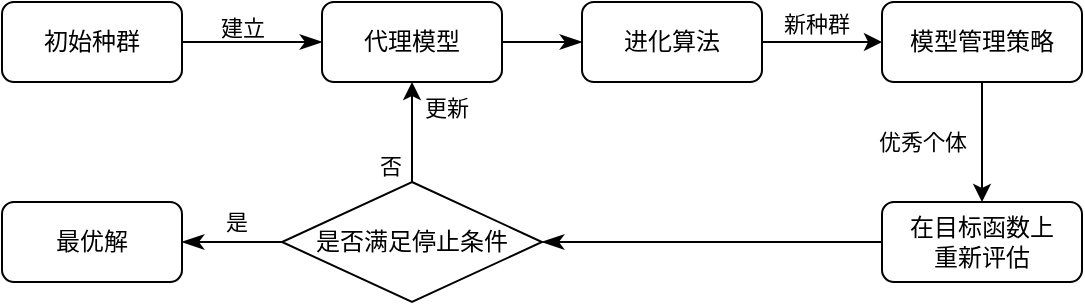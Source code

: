 <mxfile version="24.3.1" type="github">
  <diagram id="C5RBs43oDa-KdzZeNtuy" name="Page-1">
    <mxGraphModel dx="1267" dy="779" grid="1" gridSize="10" guides="1" tooltips="1" connect="1" arrows="1" fold="1" page="1" pageScale="1" pageWidth="827" pageHeight="1169" math="0" shadow="0">
      <root>
        <mxCell id="WIyWlLk6GJQsqaUBKTNV-0" />
        <mxCell id="WIyWlLk6GJQsqaUBKTNV-1" parent="WIyWlLk6GJQsqaUBKTNV-0" />
        <mxCell id="mD8YMEPqJVO0ofPtoKmY-0" value="" style="rounded=0;html=1;jettySize=auto;orthogonalLoop=1;fontSize=11;endArrow=classicThin;endFill=1;endSize=8;strokeWidth=1;shadow=0;labelBackgroundColor=none;edgeStyle=orthogonalEdgeStyle;strokeColor=#000000;" parent="WIyWlLk6GJQsqaUBKTNV-1" source="mD8YMEPqJVO0ofPtoKmY-2" target="mD8YMEPqJVO0ofPtoKmY-5" edge="1">
          <mxGeometry relative="1" as="geometry">
            <mxPoint x="170" y="210" as="targetPoint" />
          </mxGeometry>
        </mxCell>
        <mxCell id="mD8YMEPqJVO0ofPtoKmY-1" value="建立" style="edgeLabel;html=1;align=center;verticalAlign=middle;resizable=0;points=[];fontFamily=Helvetica;fontSize=11;fontColor=default;labelBackgroundColor=none;" parent="mD8YMEPqJVO0ofPtoKmY-0" vertex="1" connectable="0">
          <mxGeometry x="-0.45" y="4" relative="1" as="geometry">
            <mxPoint x="10" y="-3" as="offset" />
          </mxGeometry>
        </mxCell>
        <mxCell id="mD8YMEPqJVO0ofPtoKmY-2" value="初始种群" style="rounded=1;whiteSpace=wrap;html=1;fontSize=12;glass=0;strokeWidth=1;shadow=0;" parent="WIyWlLk6GJQsqaUBKTNV-1" vertex="1">
          <mxGeometry x="20" y="190" width="90" height="40" as="geometry" />
        </mxCell>
        <mxCell id="mD8YMEPqJVO0ofPtoKmY-3" value="" style="edgeStyle=orthogonalEdgeStyle;rounded=0;orthogonalLoop=1;jettySize=auto;html=1;endArrow=classicThin;endFill=1;endSize=8;" parent="WIyWlLk6GJQsqaUBKTNV-1" source="mD8YMEPqJVO0ofPtoKmY-5" target="mD8YMEPqJVO0ofPtoKmY-8" edge="1">
          <mxGeometry relative="1" as="geometry" />
        </mxCell>
        <mxCell id="mD8YMEPqJVO0ofPtoKmY-5" value="代理模型" style="rounded=1;whiteSpace=wrap;html=1;" parent="WIyWlLk6GJQsqaUBKTNV-1" vertex="1">
          <mxGeometry x="180" y="190" width="90" height="40" as="geometry" />
        </mxCell>
        <mxCell id="mD8YMEPqJVO0ofPtoKmY-22" style="edgeStyle=orthogonalEdgeStyle;rounded=0;orthogonalLoop=1;jettySize=auto;html=1;exitX=1;exitY=0.5;exitDx=0;exitDy=0;entryX=0;entryY=0.5;entryDx=0;entryDy=0;" parent="WIyWlLk6GJQsqaUBKTNV-1" source="mD8YMEPqJVO0ofPtoKmY-8" target="mD8YMEPqJVO0ofPtoKmY-20" edge="1">
          <mxGeometry relative="1" as="geometry" />
        </mxCell>
        <mxCell id="mD8YMEPqJVO0ofPtoKmY-24" value="新种群" style="edgeLabel;html=1;align=center;verticalAlign=middle;resizable=0;points=[];" parent="mD8YMEPqJVO0ofPtoKmY-22" vertex="1" connectable="0">
          <mxGeometry x="-0.1" y="3" relative="1" as="geometry">
            <mxPoint y="-6" as="offset" />
          </mxGeometry>
        </mxCell>
        <mxCell id="mD8YMEPqJVO0ofPtoKmY-8" value="进化算法" style="whiteSpace=wrap;html=1;rounded=1;" parent="WIyWlLk6GJQsqaUBKTNV-1" vertex="1">
          <mxGeometry x="310" y="190" width="90" height="40" as="geometry" />
        </mxCell>
        <mxCell id="mD8YMEPqJVO0ofPtoKmY-9" value="" style="edgeStyle=orthogonalEdgeStyle;rounded=0;orthogonalLoop=1;jettySize=auto;html=1;shadow=0;strokeColor=#000000;strokeWidth=1;align=center;verticalAlign=middle;fontFamily=Helvetica;fontSize=11;fontColor=default;labelBackgroundColor=none;endArrow=classicThin;endFill=1;endSize=8;exitX=0;exitY=0.5;exitDx=0;exitDy=0;" parent="WIyWlLk6GJQsqaUBKTNV-1" source="mD8YMEPqJVO0ofPtoKmY-10" target="mD8YMEPqJVO0ofPtoKmY-16" edge="1">
          <mxGeometry relative="1" as="geometry" />
        </mxCell>
        <mxCell id="mD8YMEPqJVO0ofPtoKmY-10" value="在目标函数上&lt;div&gt;重新评估&lt;/div&gt;" style="whiteSpace=wrap;html=1;rounded=1;" parent="WIyWlLk6GJQsqaUBKTNV-1" vertex="1">
          <mxGeometry x="460" y="290" width="100" height="40" as="geometry" />
        </mxCell>
        <mxCell id="mD8YMEPqJVO0ofPtoKmY-14" value="" style="edgeStyle=orthogonalEdgeStyle;rounded=0;orthogonalLoop=1;jettySize=auto;html=1;shadow=0;strokeColor=#000000;strokeWidth=1;align=center;verticalAlign=middle;fontFamily=Helvetica;fontSize=12;fontColor=default;labelBackgroundColor=none;endArrow=classicThin;endFill=1;endSize=8;" parent="WIyWlLk6GJQsqaUBKTNV-1" source="mD8YMEPqJVO0ofPtoKmY-16" target="mD8YMEPqJVO0ofPtoKmY-17" edge="1">
          <mxGeometry relative="1" as="geometry" />
        </mxCell>
        <mxCell id="mD8YMEPqJVO0ofPtoKmY-15" value="是" style="edgeLabel;html=1;align=center;verticalAlign=middle;resizable=0;points=[];rounded=1;strokeColor=default;fontFamily=Helvetica;fontSize=11;fontColor=default;fillColor=default;" parent="mD8YMEPqJVO0ofPtoKmY-14" vertex="1" connectable="0">
          <mxGeometry x="-0.32" y="2" relative="1" as="geometry">
            <mxPoint x="-6" y="-12" as="offset" />
          </mxGeometry>
        </mxCell>
        <mxCell id="mD8YMEPqJVO0ofPtoKmY-25" style="edgeStyle=orthogonalEdgeStyle;rounded=0;orthogonalLoop=1;jettySize=auto;html=1;exitX=0.5;exitY=0;exitDx=0;exitDy=0;entryX=0.5;entryY=1;entryDx=0;entryDy=0;" parent="WIyWlLk6GJQsqaUBKTNV-1" source="mD8YMEPqJVO0ofPtoKmY-16" target="mD8YMEPqJVO0ofPtoKmY-5" edge="1">
          <mxGeometry relative="1" as="geometry" />
        </mxCell>
        <mxCell id="mD8YMEPqJVO0ofPtoKmY-26" value="否" style="edgeLabel;html=1;align=center;verticalAlign=middle;resizable=0;points=[];" parent="mD8YMEPqJVO0ofPtoKmY-25" vertex="1" connectable="0">
          <mxGeometry y="-2" relative="1" as="geometry">
            <mxPoint x="-13" y="17" as="offset" />
          </mxGeometry>
        </mxCell>
        <mxCell id="mD8YMEPqJVO0ofPtoKmY-28" value="更新" style="edgeLabel;html=1;align=center;verticalAlign=middle;resizable=0;points=[];" parent="mD8YMEPqJVO0ofPtoKmY-25" vertex="1" connectable="0">
          <mxGeometry x="0.219" y="-3" relative="1" as="geometry">
            <mxPoint x="14" y="-7" as="offset" />
          </mxGeometry>
        </mxCell>
        <mxCell id="mD8YMEPqJVO0ofPtoKmY-16" value="是否满足停止条件" style="rhombus;whiteSpace=wrap;html=1;rounded=0;" parent="WIyWlLk6GJQsqaUBKTNV-1" vertex="1">
          <mxGeometry x="160" y="280" width="130" height="60" as="geometry" />
        </mxCell>
        <mxCell id="mD8YMEPqJVO0ofPtoKmY-17" value="最优解" style="whiteSpace=wrap;html=1;rounded=1;" parent="WIyWlLk6GJQsqaUBKTNV-1" vertex="1">
          <mxGeometry x="20" y="290" width="90" height="40" as="geometry" />
        </mxCell>
        <mxCell id="mD8YMEPqJVO0ofPtoKmY-23" style="edgeStyle=orthogonalEdgeStyle;rounded=0;orthogonalLoop=1;jettySize=auto;html=1;exitX=0.5;exitY=1;exitDx=0;exitDy=0;entryX=0.5;entryY=0;entryDx=0;entryDy=0;" parent="WIyWlLk6GJQsqaUBKTNV-1" source="mD8YMEPqJVO0ofPtoKmY-20" target="mD8YMEPqJVO0ofPtoKmY-10" edge="1">
          <mxGeometry relative="1" as="geometry" />
        </mxCell>
        <mxCell id="mD8YMEPqJVO0ofPtoKmY-27" value="优秀个体" style="edgeLabel;html=1;align=center;verticalAlign=middle;resizable=0;points=[];" parent="mD8YMEPqJVO0ofPtoKmY-23" vertex="1" connectable="0">
          <mxGeometry x="-0.233" y="-1" relative="1" as="geometry">
            <mxPoint x="-29" y="7" as="offset" />
          </mxGeometry>
        </mxCell>
        <mxCell id="mD8YMEPqJVO0ofPtoKmY-20" value="模型管理策略" style="rounded=1;whiteSpace=wrap;html=1;" parent="WIyWlLk6GJQsqaUBKTNV-1" vertex="1">
          <mxGeometry x="460" y="190" width="100" height="40" as="geometry" />
        </mxCell>
      </root>
    </mxGraphModel>
  </diagram>
</mxfile>
